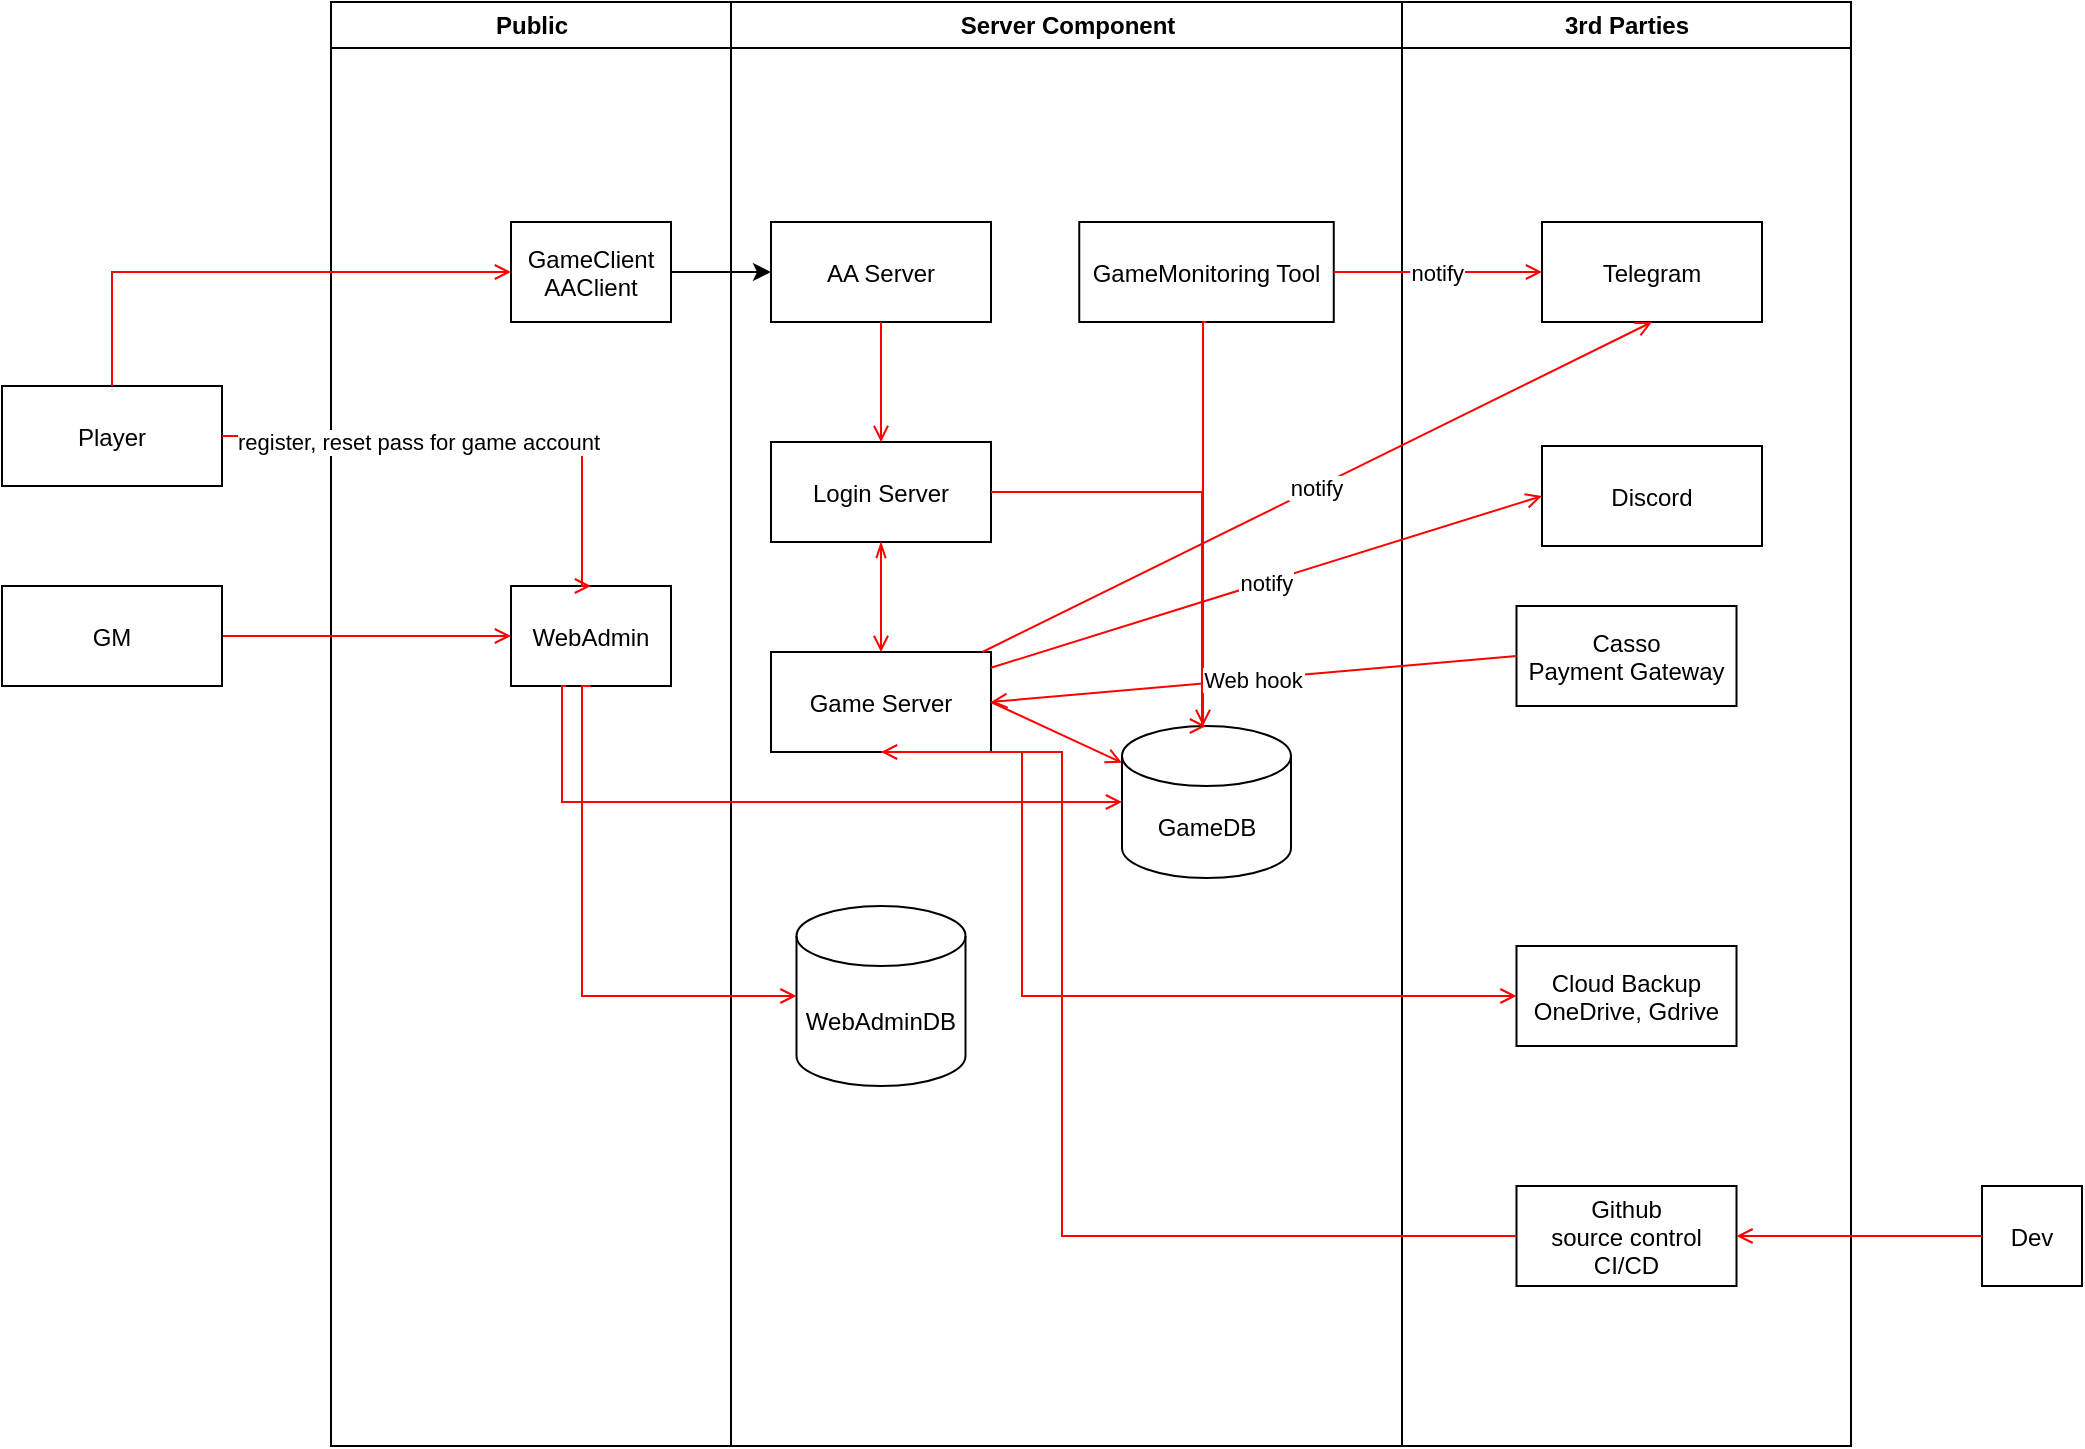 <mxfile version="21.2.1" type="github">
  <diagram name="Page-1" id="e7e014a7-5840-1c2e-5031-d8a46d1fe8dd">
    <mxGraphModel dx="1926" dy="1196" grid="1" gridSize="10" guides="1" tooltips="1" connect="1" arrows="1" fold="1" page="1" pageScale="1" pageWidth="1169" pageHeight="826" background="none" math="0" shadow="0">
      <root>
        <mxCell id="0" />
        <mxCell id="1" parent="0" />
        <mxCell id="2" value="Public" style="swimlane;whiteSpace=wrap" parent="1" vertex="1">
          <mxGeometry x="244.5" y="128" width="200" height="722" as="geometry" />
        </mxCell>
        <mxCell id="7" value="GameClient&#xa;AAClient" style="" parent="2" vertex="1">
          <mxGeometry x="90" y="110" width="80" height="50" as="geometry" />
        </mxCell>
        <mxCell id="8" value="WebAdmin" style="" parent="2" vertex="1">
          <mxGeometry x="90" y="292" width="80" height="50" as="geometry" />
        </mxCell>
        <mxCell id="3" value="Server Component" style="swimlane;whiteSpace=wrap" parent="1" vertex="1">
          <mxGeometry x="444.5" y="128" width="335.5" height="722" as="geometry" />
        </mxCell>
        <mxCell id="15" value="AA Server" style="" parent="3" vertex="1">
          <mxGeometry x="20" y="110" width="110" height="50" as="geometry" />
        </mxCell>
        <mxCell id="16" value="Login Server" style="" parent="3" vertex="1">
          <mxGeometry x="20" y="220" width="110" height="50" as="geometry" />
        </mxCell>
        <mxCell id="17" value="" style="endArrow=open;strokeColor=#FF0000;endFill=1;rounded=0" parent="3" source="15" target="16" edge="1">
          <mxGeometry relative="1" as="geometry" />
        </mxCell>
        <mxCell id="18" value="Game Server" style="" parent="3" vertex="1">
          <mxGeometry x="20" y="325" width="110" height="50" as="geometry" />
        </mxCell>
        <mxCell id="19" value="" style="endArrow=open;strokeColor=#FF0000;endFill=1;rounded=0;startArrow=openThin;startFill=0;" parent="3" source="16" target="18" edge="1">
          <mxGeometry relative="1" as="geometry" />
        </mxCell>
        <mxCell id="z39Q0qhnYMHp-Sy4yO0H-44" value="GameDB" style="shape=cylinder3;whiteSpace=wrap;html=1;boundedLbl=1;backgroundOutline=1;size=15;" parent="3" vertex="1">
          <mxGeometry x="195.5" y="362" width="84.5" height="76" as="geometry" />
        </mxCell>
        <mxCell id="z39Q0qhnYMHp-Sy4yO0H-46" value="WebAdminDB" style="shape=cylinder3;whiteSpace=wrap;html=1;boundedLbl=1;backgroundOutline=1;size=15;" parent="3" vertex="1">
          <mxGeometry x="32.75" y="452" width="84.5" height="90" as="geometry" />
        </mxCell>
        <mxCell id="z39Q0qhnYMHp-Sy4yO0H-49" value="" style="endArrow=open;strokeColor=#FF0000;endFill=1;rounded=0;exitX=1;exitY=0.5;exitDx=0;exitDy=0;" parent="3" source="18" target="z39Q0qhnYMHp-Sy4yO0H-44" edge="1">
          <mxGeometry relative="1" as="geometry">
            <mxPoint x="140" y="255" as="sourcePoint" />
            <mxPoint x="256" y="323" as="targetPoint" />
          </mxGeometry>
        </mxCell>
        <mxCell id="z39Q0qhnYMHp-Sy4yO0H-53" value="GameMonitoring Tool" style="" parent="3" vertex="1">
          <mxGeometry x="174.13" y="110" width="127.25" height="50" as="geometry" />
        </mxCell>
        <mxCell id="z39Q0qhnYMHp-Sy4yO0H-54" value="" style="edgeStyle=elbowEdgeStyle;elbow=horizontal;strokeColor=#FF0000;endArrow=open;endFill=1;rounded=0;exitX=0.5;exitY=1;exitDx=0;exitDy=0;" parent="3" source="z39Q0qhnYMHp-Sy4yO0H-53" edge="1">
          <mxGeometry width="100" height="100" relative="1" as="geometry">
            <mxPoint x="-444.5" y="227" as="sourcePoint" />
            <mxPoint x="235.5" y="362" as="targetPoint" />
            <Array as="points">
              <mxPoint x="236" y="262" />
            </Array>
          </mxGeometry>
        </mxCell>
        <mxCell id="z39Q0qhnYMHp-Sy4yO0H-55" value="" style="edgeStyle=elbowEdgeStyle;elbow=horizontal;strokeColor=#FF0000;endArrow=open;endFill=1;rounded=0;exitX=1;exitY=0.5;exitDx=0;exitDy=0;" parent="3" source="16" edge="1">
          <mxGeometry width="100" height="100" relative="1" as="geometry">
            <mxPoint x="248" y="170" as="sourcePoint" />
            <mxPoint x="237.5" y="362" as="targetPoint" />
            <Array as="points">
              <mxPoint x="235.5" y="272" />
            </Array>
          </mxGeometry>
        </mxCell>
        <mxCell id="4" value="3rd Parties" style="swimlane;whiteSpace=wrap" parent="1" vertex="1">
          <mxGeometry x="780" y="128" width="224.5" height="722" as="geometry" />
        </mxCell>
        <mxCell id="33" value="Telegram" style="" parent="4" vertex="1">
          <mxGeometry x="70" y="110" width="110" height="50" as="geometry" />
        </mxCell>
        <mxCell id="z39Q0qhnYMHp-Sy4yO0H-60" value="Casso&#xa;Payment Gateway" style="" parent="4" vertex="1">
          <mxGeometry x="57.25" y="302" width="110" height="50" as="geometry" />
        </mxCell>
        <mxCell id="z39Q0qhnYMHp-Sy4yO0H-64" value="Discord" style="" parent="4" vertex="1">
          <mxGeometry x="70" y="222" width="110" height="50" as="geometry" />
        </mxCell>
        <mxCell id="z39Q0qhnYMHp-Sy4yO0H-66" value="Cloud Backup&#xa;OneDrive, Gdrive" style="" parent="4" vertex="1">
          <mxGeometry x="57.25" y="472" width="110" height="50" as="geometry" />
        </mxCell>
        <mxCell id="z39Q0qhnYMHp-Sy4yO0H-68" value="Github&#xa;source control&#xa;CI/CD" style="" parent="4" vertex="1">
          <mxGeometry x="57.25" y="592" width="110" height="50" as="geometry" />
        </mxCell>
        <mxCell id="20" value="" style="endArrow=open;strokeColor=#FF0000;endFill=1;rounded=0;entryX=0;entryY=0.5;entryDx=0;entryDy=0;" parent="1" source="10" target="8" edge="1">
          <mxGeometry relative="1" as="geometry" />
        </mxCell>
        <mxCell id="z39Q0qhnYMHp-Sy4yO0H-50" style="edgeStyle=orthogonalEdgeStyle;rounded=0;orthogonalLoop=1;jettySize=auto;html=1;entryX=0;entryY=0.5;entryDx=0;entryDy=0;exitX=1;exitY=0.5;exitDx=0;exitDy=0;" parent="1" source="7" target="15" edge="1">
          <mxGeometry relative="1" as="geometry">
            <mxPoint x="242.25" y="263" as="sourcePoint" />
            <mxPoint x="310" y="273" as="targetPoint" />
          </mxGeometry>
        </mxCell>
        <mxCell id="z39Q0qhnYMHp-Sy4yO0H-51" value="Player" style="" parent="1" vertex="1">
          <mxGeometry x="80" y="320" width="110" height="50" as="geometry" />
        </mxCell>
        <mxCell id="12" value="" style="edgeStyle=elbowEdgeStyle;elbow=horizontal;strokeColor=#FF0000;endArrow=open;endFill=1;rounded=0;exitX=0.5;exitY=0;exitDx=0;exitDy=0;entryX=0;entryY=0.5;entryDx=0;entryDy=0;" parent="1" source="z39Q0qhnYMHp-Sy4yO0H-51" target="7" edge="1">
          <mxGeometry width="100" height="100" relative="1" as="geometry">
            <mxPoint x="190" y="418" as="sourcePoint" />
            <mxPoint x="290" y="318" as="targetPoint" />
            <Array as="points">
              <mxPoint x="135" y="300" />
            </Array>
          </mxGeometry>
        </mxCell>
        <mxCell id="10" value="GM" style="" parent="1" vertex="1">
          <mxGeometry x="80" y="420" width="110" height="50" as="geometry" />
        </mxCell>
        <mxCell id="z39Q0qhnYMHp-Sy4yO0H-52" value="" style="edgeStyle=elbowEdgeStyle;elbow=horizontal;strokeColor=#FF0000;endArrow=open;endFill=1;rounded=0;exitX=1;exitY=0.5;exitDx=0;exitDy=0;entryX=0.5;entryY=0;entryDx=0;entryDy=0;" parent="1" source="z39Q0qhnYMHp-Sy4yO0H-51" target="8" edge="1">
          <mxGeometry width="100" height="100" relative="1" as="geometry">
            <mxPoint y="355" as="sourcePoint" />
            <mxPoint x="180" y="273" as="targetPoint" />
            <Array as="points">
              <mxPoint x="370" y="390" />
            </Array>
          </mxGeometry>
        </mxCell>
        <mxCell id="z39Q0qhnYMHp-Sy4yO0H-72" value="register, reset pass for game account" style="edgeLabel;html=1;align=center;verticalAlign=middle;resizable=0;points=[];" parent="z39Q0qhnYMHp-Sy4yO0H-52" vertex="1" connectable="0">
          <mxGeometry x="-0.246" y="-3" relative="1" as="geometry">
            <mxPoint as="offset" />
          </mxGeometry>
        </mxCell>
        <mxCell id="z39Q0qhnYMHp-Sy4yO0H-56" value="notify" style="endArrow=open;strokeColor=#FF0000;endFill=1;rounded=0;exitX=1;exitY=0.5;exitDx=0;exitDy=0;entryX=0;entryY=0.5;entryDx=0;entryDy=0;" parent="1" source="z39Q0qhnYMHp-Sy4yO0H-53" target="33" edge="1">
          <mxGeometry relative="1" as="geometry">
            <mxPoint x="529.5" y="298" as="sourcePoint" />
            <mxPoint x="529.5" y="358" as="targetPoint" />
          </mxGeometry>
        </mxCell>
        <mxCell id="z39Q0qhnYMHp-Sy4yO0H-57" value="" style="edgeStyle=elbowEdgeStyle;elbow=horizontal;strokeColor=#FF0000;endArrow=open;endFill=1;rounded=0;exitX=0.5;exitY=1;exitDx=0;exitDy=0;entryX=0;entryY=0.5;entryDx=0;entryDy=0;entryPerimeter=0;" parent="1" source="8" target="z39Q0qhnYMHp-Sy4yO0H-46" edge="1">
          <mxGeometry width="100" height="100" relative="1" as="geometry">
            <mxPoint y="355" as="sourcePoint" />
            <mxPoint x="165" y="465" as="targetPoint" />
            <Array as="points">
              <mxPoint x="370" y="540" />
            </Array>
          </mxGeometry>
        </mxCell>
        <mxCell id="z39Q0qhnYMHp-Sy4yO0H-58" value="" style="edgeStyle=elbowEdgeStyle;elbow=horizontal;strokeColor=#FF0000;endArrow=open;endFill=1;rounded=0;entryX=0;entryY=0.5;entryDx=0;entryDy=0;entryPerimeter=0;exitX=0.344;exitY=1;exitDx=0;exitDy=0;exitPerimeter=0;" parent="1" source="8" target="z39Q0qhnYMHp-Sy4yO0H-44" edge="1">
          <mxGeometry width="100" height="100" relative="1" as="geometry">
            <mxPoint x="210" y="480" as="sourcePoint" />
            <mxPoint x="487" y="635" as="targetPoint" />
            <Array as="points">
              <mxPoint x="360" y="500" />
              <mxPoint x="390" y="560" />
              <mxPoint x="210" y="500" />
            </Array>
          </mxGeometry>
        </mxCell>
        <mxCell id="z39Q0qhnYMHp-Sy4yO0H-61" value="Web hook" style="endArrow=open;strokeColor=#FF0000;endFill=1;rounded=0;exitX=0;exitY=0.5;exitDx=0;exitDy=0;entryX=1;entryY=0.5;entryDx=0;entryDy=0;" parent="1" source="z39Q0qhnYMHp-Sy4yO0H-60" target="18" edge="1">
          <mxGeometry relative="1" as="geometry">
            <mxPoint x="756" y="273" as="sourcePoint" />
            <mxPoint x="860" y="273" as="targetPoint" />
          </mxGeometry>
        </mxCell>
        <mxCell id="z39Q0qhnYMHp-Sy4yO0H-62" value="notify" style="endArrow=open;strokeColor=#FF0000;endFill=1;rounded=0;entryX=0.5;entryY=1;entryDx=0;entryDy=0;" parent="1" source="18" target="33" edge="1">
          <mxGeometry relative="1" as="geometry">
            <mxPoint x="570" y="480" as="sourcePoint" />
            <mxPoint x="860" y="273" as="targetPoint" />
          </mxGeometry>
        </mxCell>
        <mxCell id="z39Q0qhnYMHp-Sy4yO0H-65" value="notify" style="endArrow=open;strokeColor=#FF0000;endFill=1;rounded=0;entryX=0;entryY=0.5;entryDx=0;entryDy=0;" parent="1" source="18" target="z39Q0qhnYMHp-Sy4yO0H-64" edge="1">
          <mxGeometry relative="1" as="geometry">
            <mxPoint x="580" y="490" as="sourcePoint" />
            <mxPoint x="915" y="298" as="targetPoint" />
          </mxGeometry>
        </mxCell>
        <mxCell id="z39Q0qhnYMHp-Sy4yO0H-67" value="" style="edgeStyle=elbowEdgeStyle;elbow=horizontal;strokeColor=#FF0000;endArrow=open;endFill=1;rounded=0;entryX=0;entryY=0.5;entryDx=0;entryDy=0;exitX=0.5;exitY=1;exitDx=0;exitDy=0;" parent="1" source="18" target="z39Q0qhnYMHp-Sy4yO0H-66" edge="1">
          <mxGeometry width="100" height="100" relative="1" as="geometry">
            <mxPoint x="220" y="490" as="sourcePoint" />
            <mxPoint x="650" y="538" as="targetPoint" />
            <Array as="points">
              <mxPoint x="590" y="570" />
              <mxPoint x="400" y="570" />
              <mxPoint x="220" y="510" />
            </Array>
          </mxGeometry>
        </mxCell>
        <mxCell id="z39Q0qhnYMHp-Sy4yO0H-69" value="Dev" style="" parent="1" vertex="1">
          <mxGeometry x="1070" y="720" width="50" height="50" as="geometry" />
        </mxCell>
        <mxCell id="z39Q0qhnYMHp-Sy4yO0H-70" value="" style="edgeStyle=elbowEdgeStyle;elbow=horizontal;strokeColor=#FF0000;endArrow=open;endFill=1;rounded=0;exitX=0;exitY=0.5;exitDx=0;exitDy=0;" parent="1" source="z39Q0qhnYMHp-Sy4yO0H-69" target="z39Q0qhnYMHp-Sy4yO0H-68" edge="1">
          <mxGeometry width="100" height="100" relative="1" as="geometry">
            <mxPoint x="530" y="513" as="sourcePoint" />
            <mxPoint x="970" y="770" as="targetPoint" />
            <Array as="points">
              <mxPoint x="1010" y="745" />
              <mxPoint x="410" y="580" />
              <mxPoint x="230" y="520" />
            </Array>
          </mxGeometry>
        </mxCell>
        <mxCell id="z39Q0qhnYMHp-Sy4yO0H-71" value="" style="edgeStyle=elbowEdgeStyle;elbow=horizontal;strokeColor=#FF0000;endArrow=open;endFill=1;rounded=0;entryX=0.5;entryY=1;entryDx=0;entryDy=0;exitX=0;exitY=0.5;exitDx=0;exitDy=0;" parent="1" source="z39Q0qhnYMHp-Sy4yO0H-68" target="18" edge="1">
          <mxGeometry width="100" height="100" relative="1" as="geometry">
            <mxPoint y="755" as="sourcePoint" />
            <mxPoint x="847" y="755" as="targetPoint" />
            <Array as="points">
              <mxPoint x="610" y="620" />
              <mxPoint x="420" y="590" />
              <mxPoint x="240" y="530" />
            </Array>
          </mxGeometry>
        </mxCell>
      </root>
    </mxGraphModel>
  </diagram>
</mxfile>
